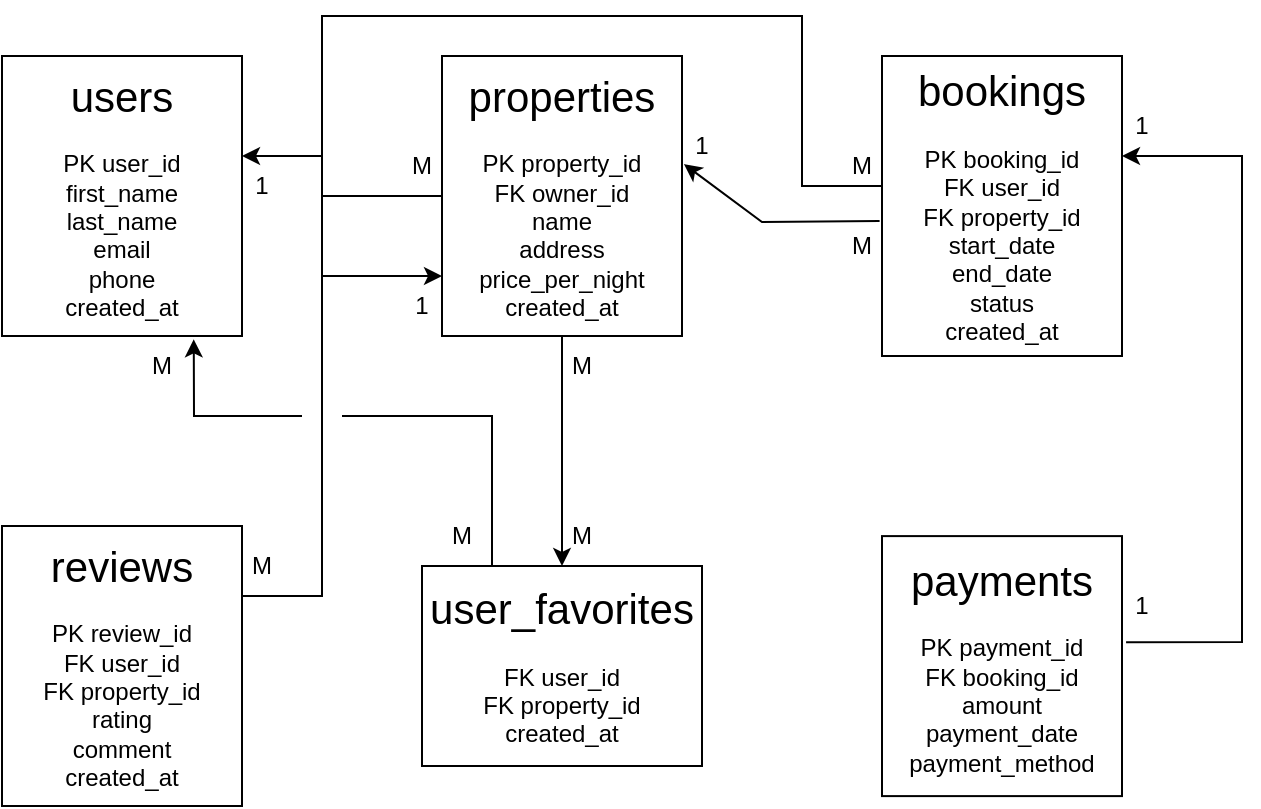 <mxfile version="28.0.6">
  <diagram name="Страница — 1" id="uIa9eHi2O5LalqCqnPtc">
    <mxGraphModel dx="394" dy="346" grid="1" gridSize="10" guides="1" tooltips="1" connect="1" arrows="1" fold="1" page="1" pageScale="1" pageWidth="827" pageHeight="1169" math="0" shadow="0">
      <root>
        <mxCell id="0" />
        <mxCell id="1" parent="0" />
        <mxCell id="sA6IOaBDfChmS0OTvGN2-1" value="&lt;font style=&quot;font-size: 21px;&quot;&gt;users&lt;/font&gt;&lt;div&gt;&lt;br&gt;&lt;/div&gt;&lt;div&gt;&lt;span style=&quot;background-color: transparent; color: light-dark(rgb(0, 0, 0), rgb(255, 255, 255));&quot;&gt;PK&lt;/span&gt;&lt;span style=&quot;background-color: transparent; color: light-dark(rgb(0, 0, 0), rgb(255, 255, 255));&quot;&gt;&amp;nbsp;&lt;/span&gt;user_id&lt;/div&gt;&lt;div&gt;first_name&lt;/div&gt;&lt;div&gt;last_name&lt;/div&gt;&lt;div&gt;email&lt;/div&gt;&lt;div&gt;phone&lt;/div&gt;&lt;div&gt;created_at&lt;/div&gt;" style="rounded=0;whiteSpace=wrap;html=1;" vertex="1" parent="1">
          <mxGeometry x="100" y="110" width="120" height="140" as="geometry" />
        </mxCell>
        <mxCell id="sA6IOaBDfChmS0OTvGN2-41" style="edgeStyle=none;rounded=0;orthogonalLoop=1;jettySize=auto;html=1;exitX=0.5;exitY=1;exitDx=0;exitDy=0;entryX=0.5;entryY=0;entryDx=0;entryDy=0;" edge="1" parent="1" source="sA6IOaBDfChmS0OTvGN2-2" target="sA6IOaBDfChmS0OTvGN2-32">
          <mxGeometry relative="1" as="geometry" />
        </mxCell>
        <mxCell id="sA6IOaBDfChmS0OTvGN2-2" value="&lt;font style=&quot;font-size: 21px;&quot;&gt;properties&lt;/font&gt;&lt;div&gt;&lt;br&gt;&lt;/div&gt;&lt;div&gt;PK property_id&lt;/div&gt;&lt;div&gt;&lt;span style=&quot;background-color: transparent; color: light-dark(rgb(0, 0, 0), rgb(255, 255, 255));&quot;&gt;FK&lt;/span&gt;&lt;span style=&quot;background-color: transparent; color: light-dark(rgb(0, 0, 0), rgb(255, 255, 255));&quot;&gt;&amp;nbsp;&lt;/span&gt;owner_id&lt;/div&gt;&lt;div&gt;name&lt;/div&gt;&lt;div&gt;address&lt;/div&gt;&lt;div&gt;price_per_night&lt;/div&gt;&lt;div&gt;created_at&lt;/div&gt;" style="rounded=0;whiteSpace=wrap;html=1;" vertex="1" parent="1">
          <mxGeometry x="320" y="110" width="120" height="140" as="geometry" />
        </mxCell>
        <mxCell id="sA6IOaBDfChmS0OTvGN2-19" style="edgeStyle=none;rounded=0;orthogonalLoop=1;jettySize=auto;html=1;exitX=0.017;exitY=0.433;exitDx=0;exitDy=0;exitPerimeter=0;" edge="1" parent="1" source="sA6IOaBDfChmS0OTvGN2-3">
          <mxGeometry relative="1" as="geometry">
            <mxPoint x="220" y="160" as="targetPoint" />
            <Array as="points">
              <mxPoint x="500" y="175" />
              <mxPoint x="500" y="90" />
              <mxPoint x="260" y="90" />
              <mxPoint x="260" y="160" />
            </Array>
          </mxGeometry>
        </mxCell>
        <mxCell id="sA6IOaBDfChmS0OTvGN2-3" value="&lt;font style=&quot;font-size: 21px;&quot;&gt;bookings&lt;/font&gt;&lt;div&gt;&lt;br&gt;&lt;/div&gt;&lt;div&gt;&lt;span style=&quot;background-color: transparent; color: light-dark(rgb(0, 0, 0), rgb(255, 255, 255));&quot;&gt;PK&lt;/span&gt;&lt;span style=&quot;background-color: transparent; color: light-dark(rgb(0, 0, 0), rgb(255, 255, 255));&quot;&gt;&amp;nbsp;&lt;/span&gt;booking_id&lt;/div&gt;&lt;div&gt;&lt;span style=&quot;background-color: transparent; color: light-dark(rgb(0, 0, 0), rgb(255, 255, 255));&quot;&gt;FK&lt;/span&gt;&lt;span style=&quot;background-color: transparent; color: light-dark(rgb(0, 0, 0), rgb(255, 255, 255));&quot;&gt;&amp;nbsp;&lt;/span&gt;user_id&lt;/div&gt;&lt;div&gt;&lt;span style=&quot;background-color: transparent; color: light-dark(rgb(0, 0, 0), rgb(255, 255, 255));&quot;&gt;FK&lt;/span&gt;&lt;span style=&quot;background-color: transparent; color: light-dark(rgb(0, 0, 0), rgb(255, 255, 255));&quot;&gt;&amp;nbsp;&lt;/span&gt;property_id&lt;/div&gt;&lt;div&gt;start_date&lt;/div&gt;&lt;div&gt;end_date&lt;/div&gt;&lt;div&gt;status&lt;/div&gt;&lt;div&gt;created_at&lt;/div&gt;" style="rounded=0;whiteSpace=wrap;html=1;" vertex="1" parent="1">
          <mxGeometry x="540" y="110" width="120" height="150" as="geometry" />
        </mxCell>
        <mxCell id="sA6IOaBDfChmS0OTvGN2-4" value="&lt;font style=&quot;font-size: 21px;&quot;&gt;payments&lt;/font&gt;&lt;div&gt;&lt;br&gt;&lt;/div&gt;&lt;div&gt;&lt;span style=&quot;background-color: transparent; color: light-dark(rgb(0, 0, 0), rgb(255, 255, 255));&quot;&gt;PK&lt;/span&gt;&lt;span style=&quot;background-color: transparent; color: light-dark(rgb(0, 0, 0), rgb(255, 255, 255));&quot;&gt;&amp;nbsp;&lt;/span&gt;payment_id&lt;/div&gt;&lt;div&gt;&lt;span style=&quot;background-color: transparent; color: light-dark(rgb(0, 0, 0), rgb(255, 255, 255));&quot;&gt;FK&lt;/span&gt;&lt;span style=&quot;background-color: transparent; color: light-dark(rgb(0, 0, 0), rgb(255, 255, 255));&quot;&gt;&amp;nbsp;&lt;/span&gt;booking_id&lt;/div&gt;&lt;div&gt;amount&lt;/div&gt;&lt;div&gt;payment_date&lt;/div&gt;&lt;div&gt;payment_method&lt;/div&gt;" style="rounded=0;whiteSpace=wrap;html=1;" vertex="1" parent="1">
          <mxGeometry x="540" y="350.05" width="120" height="130" as="geometry" />
        </mxCell>
        <mxCell id="sA6IOaBDfChmS0OTvGN2-34" style="edgeStyle=none;rounded=0;orthogonalLoop=1;jettySize=auto;html=1;exitX=0;exitY=1;exitDx=0;exitDy=0;" edge="1" parent="1" source="sA6IOaBDfChmS0OTvGN2-35">
          <mxGeometry relative="1" as="geometry">
            <mxPoint x="320" y="220" as="targetPoint" />
            <mxPoint x="230" y="380" as="sourcePoint" />
            <Array as="points">
              <mxPoint x="260" y="380" />
              <mxPoint x="260" y="220" />
            </Array>
          </mxGeometry>
        </mxCell>
        <mxCell id="sA6IOaBDfChmS0OTvGN2-5" value="&lt;font style=&quot;font-size: 21px;&quot;&gt;reviews&lt;/font&gt;&lt;div&gt;&lt;br&gt;&lt;/div&gt;&lt;div&gt;&lt;span style=&quot;background-color: transparent; color: light-dark(rgb(0, 0, 0), rgb(255, 255, 255));&quot;&gt;PK&lt;/span&gt;&lt;span style=&quot;background-color: transparent; color: light-dark(rgb(0, 0, 0), rgb(255, 255, 255));&quot;&gt;&amp;nbsp;&lt;/span&gt;review_id&lt;/div&gt;&lt;div&gt;&lt;span style=&quot;background-color: transparent; color: light-dark(rgb(0, 0, 0), rgb(255, 255, 255));&quot;&gt;FK&lt;/span&gt;&lt;span style=&quot;background-color: transparent; color: light-dark(rgb(0, 0, 0), rgb(255, 255, 255));&quot;&gt;&amp;nbsp;&lt;/span&gt;user_id&lt;/div&gt;&lt;div&gt;&lt;span style=&quot;background-color: transparent; color: light-dark(rgb(0, 0, 0), rgb(255, 255, 255));&quot;&gt;FK&lt;/span&gt;&lt;span style=&quot;background-color: transparent; color: light-dark(rgb(0, 0, 0), rgb(255, 255, 255));&quot;&gt;&amp;nbsp;&lt;/span&gt;property_id&lt;/div&gt;&lt;div&gt;rating&lt;/div&gt;&lt;div&gt;comment&lt;/div&gt;&lt;div&gt;created_at&lt;/div&gt;" style="rounded=0;whiteSpace=wrap;html=1;" vertex="1" parent="1">
          <mxGeometry x="100" y="345" width="120" height="140" as="geometry" />
        </mxCell>
        <mxCell id="sA6IOaBDfChmS0OTvGN2-15" value="" style="endArrow=none;html=1;rounded=0;entryX=0;entryY=0.5;entryDx=0;entryDy=0;" edge="1" parent="1" target="sA6IOaBDfChmS0OTvGN2-2">
          <mxGeometry width="50" height="50" relative="1" as="geometry">
            <mxPoint x="260" y="160" as="sourcePoint" />
            <mxPoint x="295" y="155" as="targetPoint" />
            <Array as="points">
              <mxPoint x="260" y="180" />
            </Array>
          </mxGeometry>
        </mxCell>
        <mxCell id="sA6IOaBDfChmS0OTvGN2-20" style="edgeStyle=none;rounded=0;orthogonalLoop=1;jettySize=auto;html=1;exitX=-0.01;exitY=0.55;exitDx=0;exitDy=0;entryX=1.008;entryY=0.386;entryDx=0;entryDy=0;entryPerimeter=0;exitPerimeter=0;" edge="1" parent="1" source="sA6IOaBDfChmS0OTvGN2-3" target="sA6IOaBDfChmS0OTvGN2-2">
          <mxGeometry relative="1" as="geometry">
            <Array as="points">
              <mxPoint x="480" y="193" />
            </Array>
          </mxGeometry>
        </mxCell>
        <mxCell id="sA6IOaBDfChmS0OTvGN2-23" value="M" style="text;html=1;align=center;verticalAlign=middle;whiteSpace=wrap;rounded=0;" vertex="1" parent="1">
          <mxGeometry x="300" y="150" width="20" height="30" as="geometry" />
        </mxCell>
        <mxCell id="sA6IOaBDfChmS0OTvGN2-25" value="1" style="text;html=1;align=center;verticalAlign=middle;whiteSpace=wrap;rounded=0;" vertex="1" parent="1">
          <mxGeometry x="220" y="160" width="20" height="30" as="geometry" />
        </mxCell>
        <mxCell id="sA6IOaBDfChmS0OTvGN2-26" value="M" style="text;html=1;align=center;verticalAlign=middle;whiteSpace=wrap;rounded=0;" vertex="1" parent="1">
          <mxGeometry x="520" y="150" width="20" height="30" as="geometry" />
        </mxCell>
        <mxCell id="sA6IOaBDfChmS0OTvGN2-27" value="M" style="text;html=1;align=center;verticalAlign=middle;whiteSpace=wrap;rounded=0;" vertex="1" parent="1">
          <mxGeometry x="520" y="190" width="20" height="30" as="geometry" />
        </mxCell>
        <mxCell id="sA6IOaBDfChmS0OTvGN2-28" value="1" style="text;html=1;align=center;verticalAlign=middle;whiteSpace=wrap;rounded=0;" vertex="1" parent="1">
          <mxGeometry x="440" y="140" width="20" height="30" as="geometry" />
        </mxCell>
        <mxCell id="sA6IOaBDfChmS0OTvGN2-29" style="edgeStyle=none;rounded=0;orthogonalLoop=1;jettySize=auto;html=1;exitX=1.017;exitY=0.408;exitDx=0;exitDy=0;entryX=0;entryY=1;entryDx=0;entryDy=0;exitPerimeter=0;" edge="1" parent="1" source="sA6IOaBDfChmS0OTvGN2-4" target="sA6IOaBDfChmS0OTvGN2-30">
          <mxGeometry relative="1" as="geometry">
            <mxPoint x="770" y="160.0" as="targetPoint" />
            <Array as="points">
              <mxPoint x="720" y="403" />
              <mxPoint x="720" y="160" />
            </Array>
          </mxGeometry>
        </mxCell>
        <mxCell id="sA6IOaBDfChmS0OTvGN2-30" value="1" style="text;html=1;align=center;verticalAlign=middle;whiteSpace=wrap;rounded=0;" vertex="1" parent="1">
          <mxGeometry x="660" y="130" width="20" height="30" as="geometry" />
        </mxCell>
        <mxCell id="sA6IOaBDfChmS0OTvGN2-31" value="1" style="text;html=1;align=center;verticalAlign=middle;whiteSpace=wrap;rounded=0;" vertex="1" parent="1">
          <mxGeometry x="660" y="370.05" width="20" height="30" as="geometry" />
        </mxCell>
        <mxCell id="sA6IOaBDfChmS0OTvGN2-32" value="&lt;font style=&quot;font-size: 21px;&quot;&gt;user_favorites&lt;/font&gt;&lt;div&gt;&lt;br&gt;&lt;/div&gt;&lt;div&gt;FK user_id&lt;/div&gt;&lt;div&gt;FK property_id&lt;/div&gt;&lt;div&gt;created_at&lt;br&gt;&lt;/div&gt;" style="rounded=0;whiteSpace=wrap;html=1;" vertex="1" parent="1">
          <mxGeometry x="310" y="365" width="140" height="100" as="geometry" />
        </mxCell>
        <mxCell id="sA6IOaBDfChmS0OTvGN2-35" value="M" style="text;html=1;align=center;verticalAlign=middle;whiteSpace=wrap;rounded=0;" vertex="1" parent="1">
          <mxGeometry x="220" y="350" width="20" height="30" as="geometry" />
        </mxCell>
        <mxCell id="sA6IOaBDfChmS0OTvGN2-38" value="" style="endArrow=none;html=1;rounded=0;" edge="1" parent="1">
          <mxGeometry width="50" height="50" relative="1" as="geometry">
            <mxPoint x="260" y="220" as="sourcePoint" />
            <mxPoint x="260" y="180" as="targetPoint" />
          </mxGeometry>
        </mxCell>
        <mxCell id="sA6IOaBDfChmS0OTvGN2-40" value="1" style="text;html=1;align=center;verticalAlign=middle;whiteSpace=wrap;rounded=0;" vertex="1" parent="1">
          <mxGeometry x="300" y="220" width="20" height="30" as="geometry" />
        </mxCell>
        <mxCell id="sA6IOaBDfChmS0OTvGN2-43" value="M" style="text;html=1;align=center;verticalAlign=middle;whiteSpace=wrap;rounded=0;" vertex="1" parent="1">
          <mxGeometry x="380" y="250" width="20" height="30" as="geometry" />
        </mxCell>
        <mxCell id="sA6IOaBDfChmS0OTvGN2-44" value="M" style="text;html=1;align=center;verticalAlign=middle;whiteSpace=wrap;rounded=0;" vertex="1" parent="1">
          <mxGeometry x="380" y="335" width="20" height="30" as="geometry" />
        </mxCell>
        <mxCell id="sA6IOaBDfChmS0OTvGN2-45" value="M" style="text;html=1;align=center;verticalAlign=middle;whiteSpace=wrap;rounded=0;" vertex="1" parent="1">
          <mxGeometry x="170" y="250" width="20" height="30" as="geometry" />
        </mxCell>
        <mxCell id="sA6IOaBDfChmS0OTvGN2-46" value="M" style="text;html=1;align=center;verticalAlign=middle;whiteSpace=wrap;rounded=0;" vertex="1" parent="1">
          <mxGeometry x="320" y="335" width="20" height="30" as="geometry" />
        </mxCell>
        <mxCell id="sA6IOaBDfChmS0OTvGN2-48" value="" style="endArrow=classic;html=1;rounded=0;entryX=0.799;entryY=1.012;entryDx=0;entryDy=0;entryPerimeter=0;" edge="1" parent="1" target="sA6IOaBDfChmS0OTvGN2-1">
          <mxGeometry width="50" height="50" relative="1" as="geometry">
            <mxPoint x="250" y="290" as="sourcePoint" />
            <mxPoint x="330" y="360" as="targetPoint" />
            <Array as="points">
              <mxPoint x="196" y="290" />
            </Array>
          </mxGeometry>
        </mxCell>
        <mxCell id="sA6IOaBDfChmS0OTvGN2-51" value="" style="endArrow=none;html=1;rounded=0;entryX=0.25;entryY=0;entryDx=0;entryDy=0;" edge="1" parent="1" target="sA6IOaBDfChmS0OTvGN2-32">
          <mxGeometry width="50" height="50" relative="1" as="geometry">
            <mxPoint x="270" y="290" as="sourcePoint" />
            <mxPoint x="330" y="360" as="targetPoint" />
            <Array as="points">
              <mxPoint x="345" y="290" />
            </Array>
          </mxGeometry>
        </mxCell>
      </root>
    </mxGraphModel>
  </diagram>
</mxfile>
